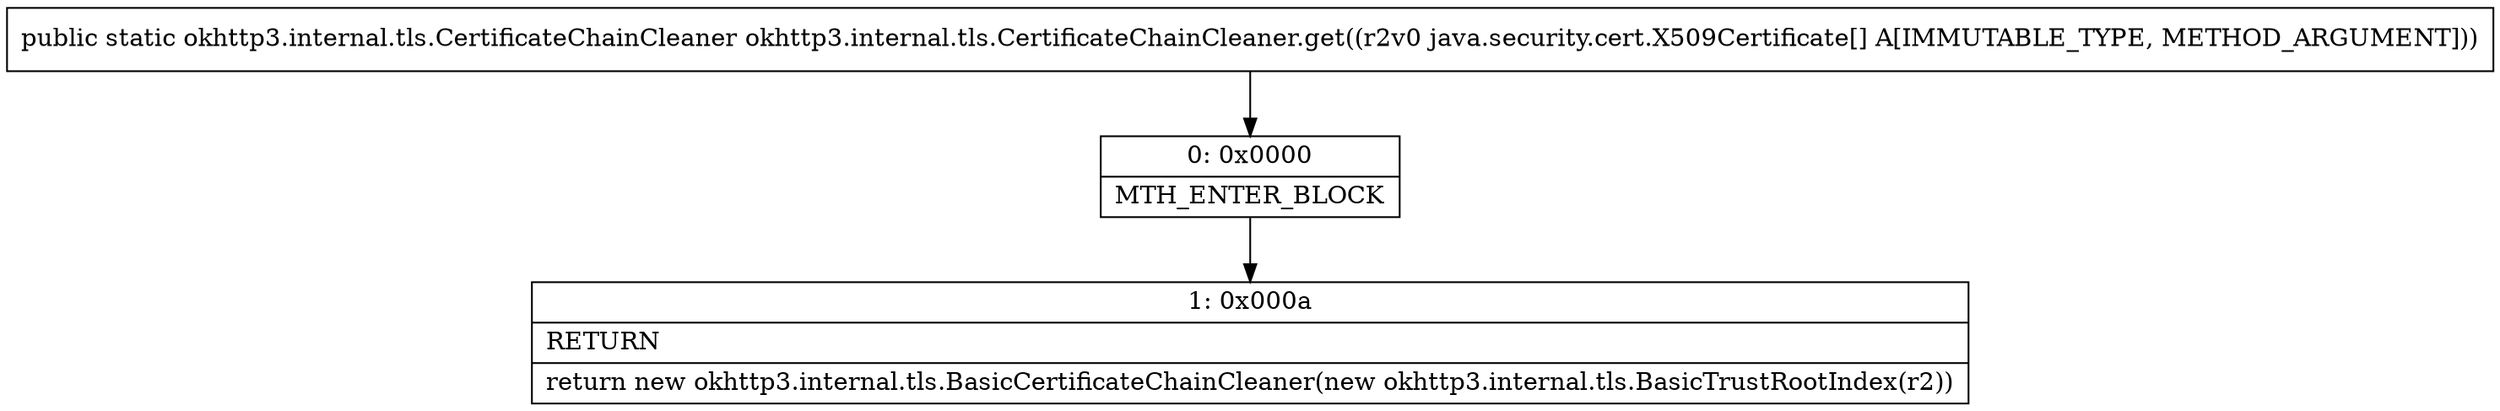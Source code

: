 digraph "CFG forokhttp3.internal.tls.CertificateChainCleaner.get([Ljava\/security\/cert\/X509Certificate;)Lokhttp3\/internal\/tls\/CertificateChainCleaner;" {
Node_0 [shape=record,label="{0\:\ 0x0000|MTH_ENTER_BLOCK\l}"];
Node_1 [shape=record,label="{1\:\ 0x000a|RETURN\l|return new okhttp3.internal.tls.BasicCertificateChainCleaner(new okhttp3.internal.tls.BasicTrustRootIndex(r2))\l}"];
MethodNode[shape=record,label="{public static okhttp3.internal.tls.CertificateChainCleaner okhttp3.internal.tls.CertificateChainCleaner.get((r2v0 java.security.cert.X509Certificate[] A[IMMUTABLE_TYPE, METHOD_ARGUMENT])) }"];
MethodNode -> Node_0;
Node_0 -> Node_1;
}

